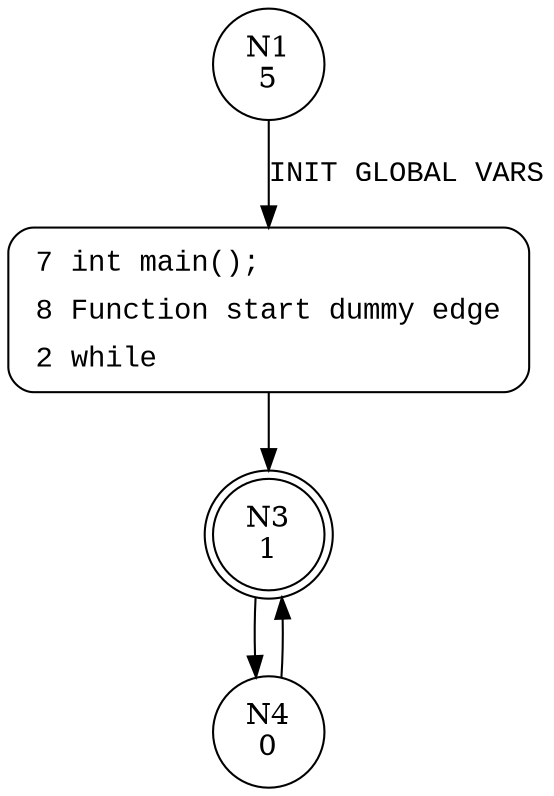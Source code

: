 digraph main {
1 [shape="circle" label="N1\n5"]
7 [shape="circle" label="N7\n4"]
3 [shape="doublecircle" label="N3\n1"]
4 [shape="circle" label="N4\n0"]
7 [style="filled,bold" penwidth="1" fillcolor="white" fontname="Courier New" shape="Mrecord" label=<<table border="0" cellborder="0" cellpadding="3" bgcolor="white"><tr><td align="right">7</td><td align="left">int main();</td></tr><tr><td align="right">8</td><td align="left">Function start dummy edge</td></tr><tr><td align="right">2</td><td align="left">while</td></tr></table>>]
7 -> 3[label=""]
1 -> 7 [label="INIT GLOBAL VARS" fontname="Courier New"]
3 -> 4 [label="" fontname="Courier New"]
4 -> 3 [label="" fontname="Courier New"]
}